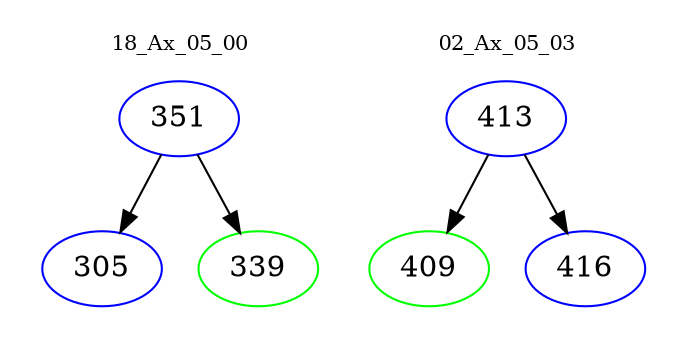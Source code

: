 digraph{
subgraph cluster_0 {
color = white
label = "18_Ax_05_00";
fontsize=10;
T0_351 [label="351", color="blue"]
T0_351 -> T0_305 [color="black"]
T0_305 [label="305", color="blue"]
T0_351 -> T0_339 [color="black"]
T0_339 [label="339", color="green"]
}
subgraph cluster_1 {
color = white
label = "02_Ax_05_03";
fontsize=10;
T1_413 [label="413", color="blue"]
T1_413 -> T1_409 [color="black"]
T1_409 [label="409", color="green"]
T1_413 -> T1_416 [color="black"]
T1_416 [label="416", color="blue"]
}
}

